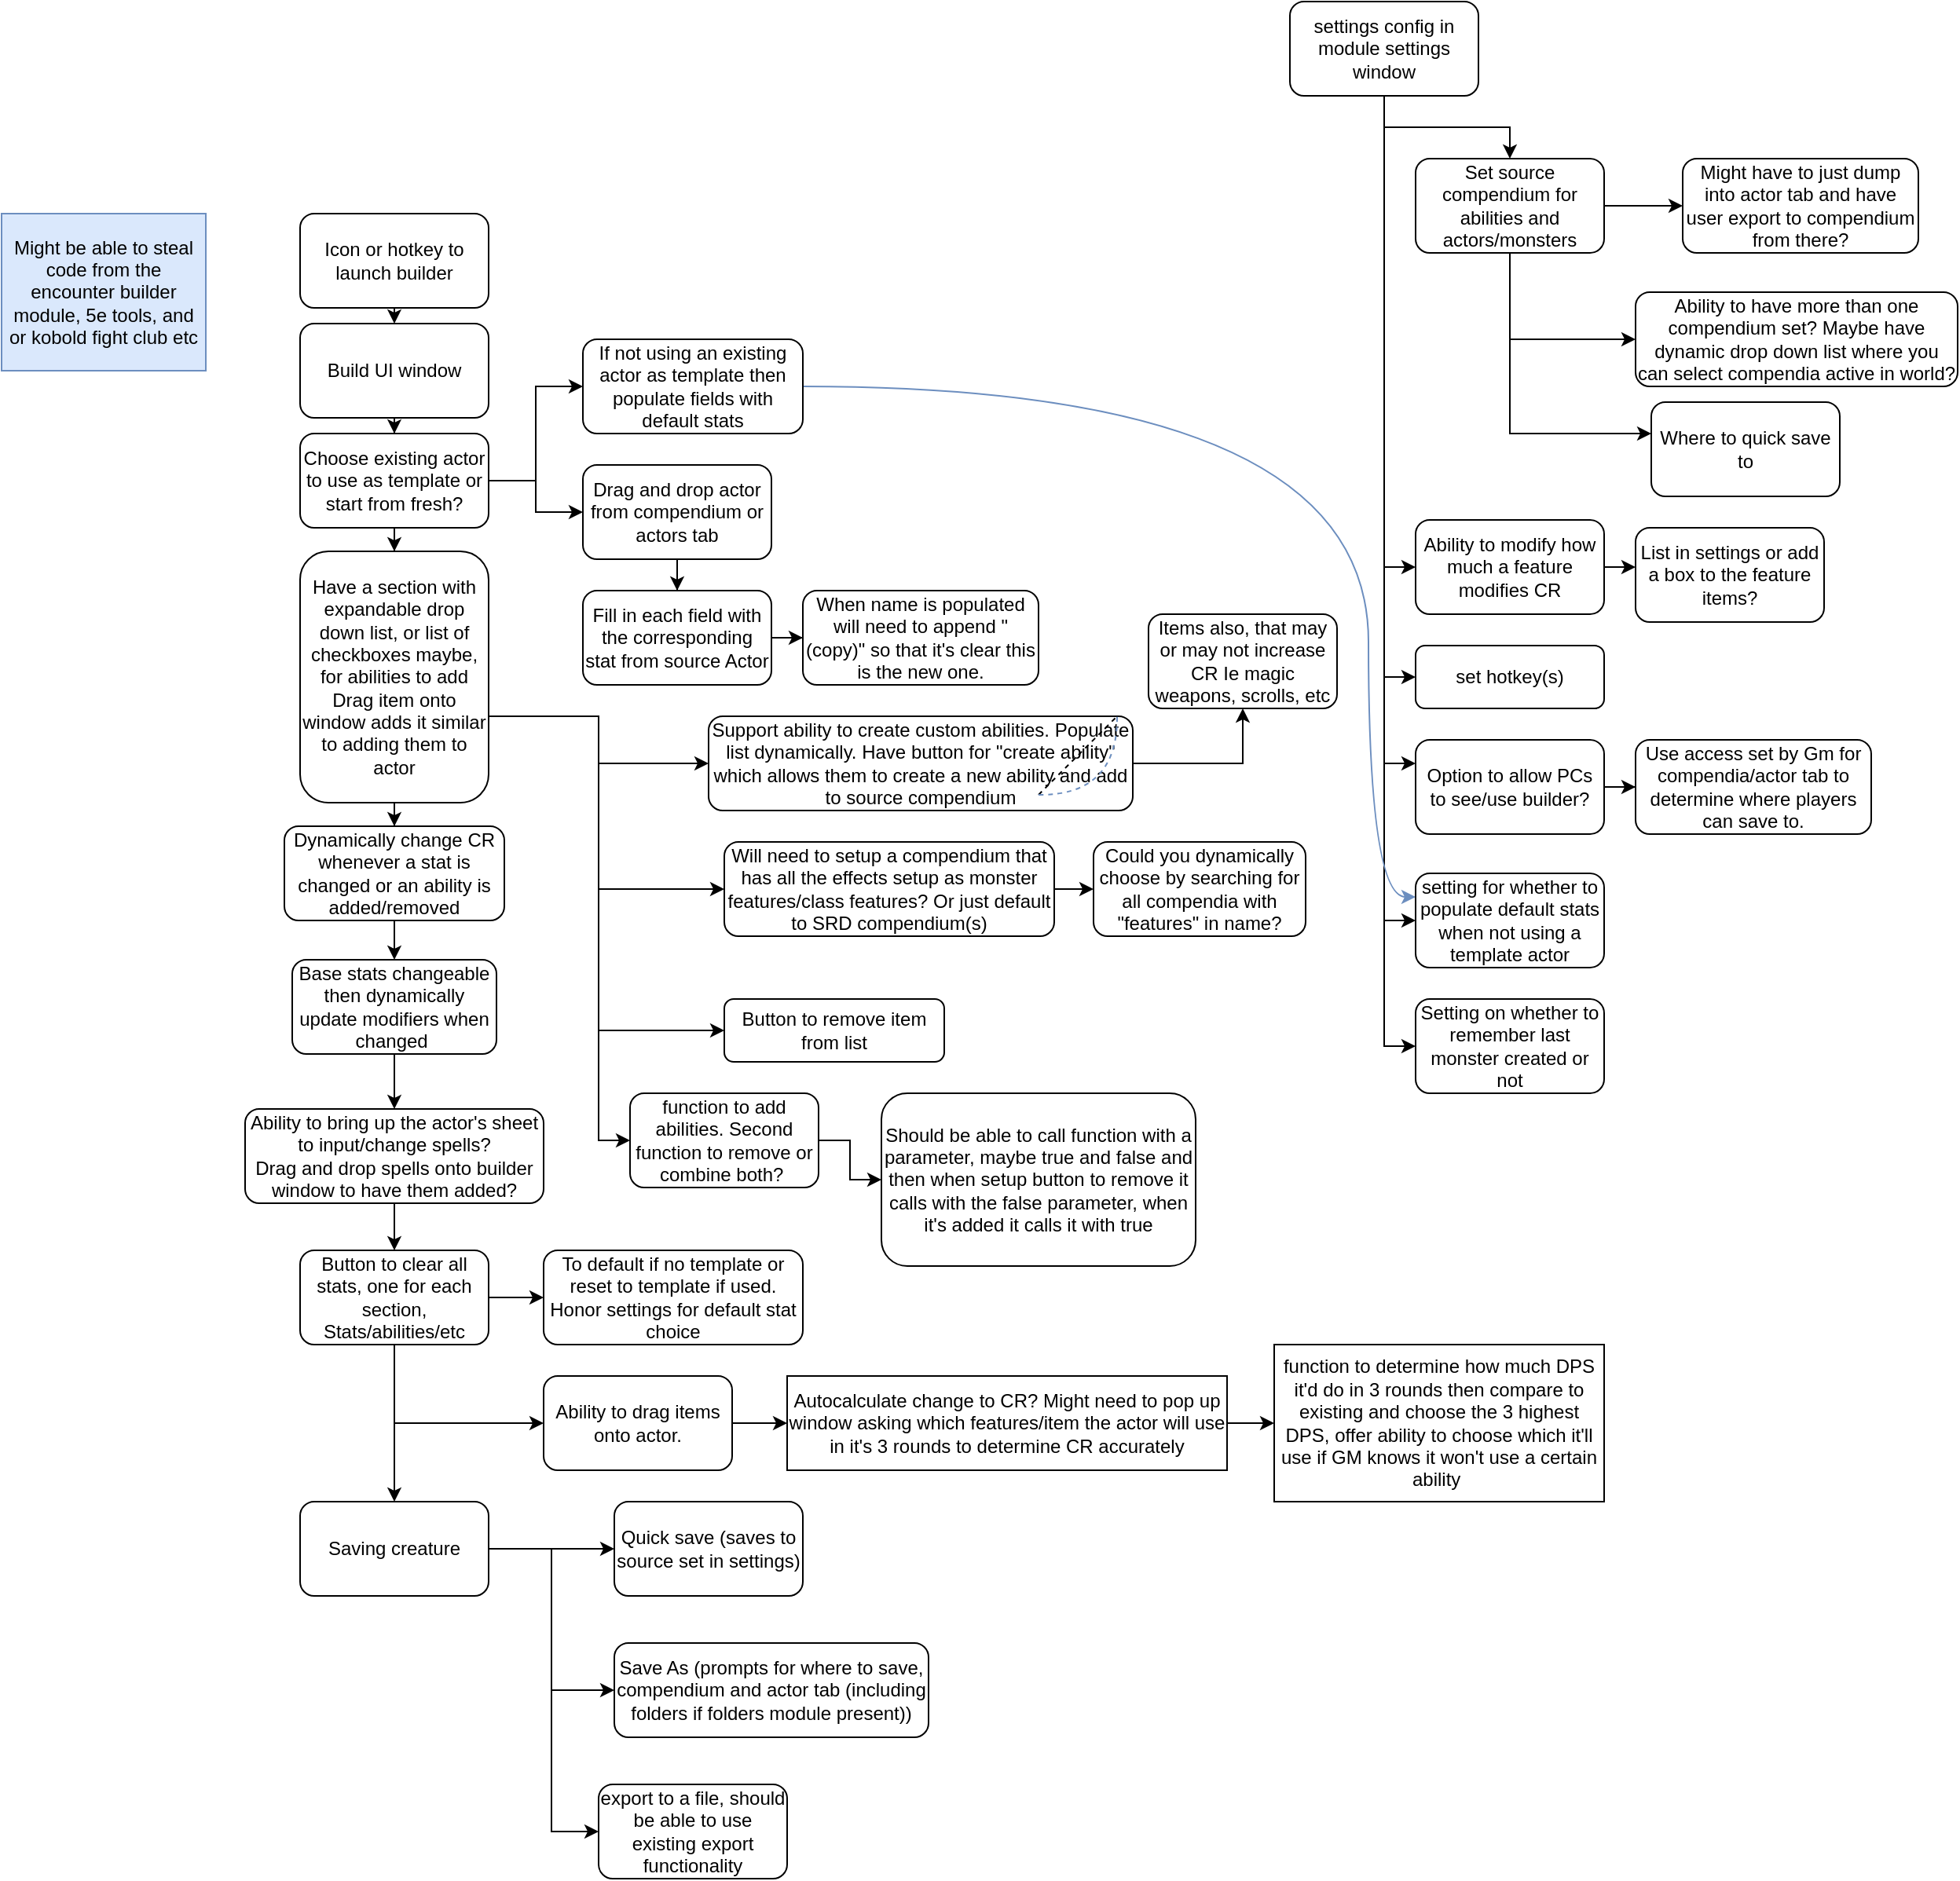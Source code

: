 <mxfile version="20.3.3" type="device"><diagram id="6a731a19-8d31-9384-78a2-239565b7b9f0" name="Page-1"><mxGraphModel dx="1421" dy="1621" grid="1" gridSize="10" guides="1" tooltips="1" connect="1" arrows="1" fold="1" page="1" pageScale="1" pageWidth="1169" pageHeight="827" background="none" math="0" shadow="0"><root><mxCell id="0"/><mxCell id="1" parent="0"/><mxCell id="ydCGJR4jSytaLRMIpqQs-77" style="edgeStyle=orthogonalEdgeStyle;rounded=0;orthogonalLoop=1;jettySize=auto;html=1;exitX=0.5;exitY=1;exitDx=0;exitDy=0;entryX=0.5;entryY=0;entryDx=0;entryDy=0;" parent="1" source="ydCGJR4jSytaLRMIpqQs-55" target="ydCGJR4jSytaLRMIpqQs-57" edge="1"><mxGeometry relative="1" as="geometry"/></mxCell><mxCell id="ydCGJR4jSytaLRMIpqQs-55" value="Icon or hotkey to launch builder" style="rounded=1;whiteSpace=wrap;html=1;" parent="1" vertex="1"><mxGeometry x="230" y="40" width="120" height="60" as="geometry"/></mxCell><mxCell id="ydCGJR4jSytaLRMIpqQs-74" value="" style="edgeStyle=orthogonalEdgeStyle;rounded=0;orthogonalLoop=1;jettySize=auto;html=1;" parent="1" source="ydCGJR4jSytaLRMIpqQs-56" target="ydCGJR4jSytaLRMIpqQs-73" edge="1"><mxGeometry relative="1" as="geometry"/></mxCell><mxCell id="ydCGJR4jSytaLRMIpqQs-92" value="" style="edgeStyle=orthogonalEdgeStyle;rounded=0;orthogonalLoop=1;jettySize=auto;html=1;" parent="1" source="ydCGJR4jSytaLRMIpqQs-56" target="ydCGJR4jSytaLRMIpqQs-91" edge="1"><mxGeometry relative="1" as="geometry"><Array as="points"><mxPoint x="920" y="165"/><mxPoint x="920" y="165"/></Array></mxGeometry></mxCell><mxCell id="ydCGJR4jSytaLRMIpqQs-98" value="" style="edgeStyle=orthogonalEdgeStyle;rounded=0;orthogonalLoop=1;jettySize=auto;html=1;" parent="1" source="ydCGJR4jSytaLRMIpqQs-56" target="ydCGJR4jSytaLRMIpqQs-97" edge="1"><mxGeometry relative="1" as="geometry"><Array as="points"><mxPoint x="920" y="390"/></Array></mxGeometry></mxCell><mxCell id="ydCGJR4jSytaLRMIpqQs-100" value="" style="edgeStyle=orthogonalEdgeStyle;rounded=0;orthogonalLoop=1;jettySize=auto;html=1;" parent="1" source="ydCGJR4jSytaLRMIpqQs-56" target="ydCGJR4jSytaLRMIpqQs-99" edge="1"><mxGeometry relative="1" as="geometry"><Array as="points"><mxPoint x="920" y="265"/></Array></mxGeometry></mxCell><mxCell id="ydCGJR4jSytaLRMIpqQs-112" style="edgeStyle=orthogonalEdgeStyle;rounded=0;orthogonalLoop=1;jettySize=auto;html=1;entryX=0;entryY=0.5;entryDx=0;entryDy=0;" parent="1" source="ydCGJR4jSytaLRMIpqQs-56" target="ydCGJR4jSytaLRMIpqQs-103" edge="1"><mxGeometry relative="1" as="geometry"/></mxCell><mxCell id="ydCGJR4jSytaLRMIpqQs-113" style="edgeStyle=orthogonalEdgeStyle;rounded=0;orthogonalLoop=1;jettySize=auto;html=1;entryX=0;entryY=0.5;entryDx=0;entryDy=0;" parent="1" source="ydCGJR4jSytaLRMIpqQs-56" target="ydCGJR4jSytaLRMIpqQs-105" edge="1"><mxGeometry relative="1" as="geometry"/></mxCell><mxCell id="ydCGJR4jSytaLRMIpqQs-56" value="settings config in module settings window" style="rounded=1;whiteSpace=wrap;html=1;" parent="1" vertex="1"><mxGeometry x="860" y="-95" width="120" height="60" as="geometry"/></mxCell><mxCell id="ydCGJR4jSytaLRMIpqQs-78" style="edgeStyle=orthogonalEdgeStyle;rounded=0;orthogonalLoop=1;jettySize=auto;html=1;exitX=0.5;exitY=1;exitDx=0;exitDy=0;" parent="1" source="ydCGJR4jSytaLRMIpqQs-57" target="ydCGJR4jSytaLRMIpqQs-58" edge="1"><mxGeometry relative="1" as="geometry"/></mxCell><mxCell id="ydCGJR4jSytaLRMIpqQs-57" value="Build UI window" style="rounded=1;whiteSpace=wrap;html=1;" parent="1" vertex="1"><mxGeometry x="230" y="110" width="120" height="60" as="geometry"/></mxCell><mxCell id="ydCGJR4jSytaLRMIpqQs-63" style="edgeStyle=orthogonalEdgeStyle;rounded=0;orthogonalLoop=1;jettySize=auto;html=1;exitX=1;exitY=0.5;exitDx=0;exitDy=0;entryX=0;entryY=0.5;entryDx=0;entryDy=0;" parent="1" source="ydCGJR4jSytaLRMIpqQs-58" target="ydCGJR4jSytaLRMIpqQs-62" edge="1"><mxGeometry relative="1" as="geometry"/></mxCell><mxCell id="ydCGJR4jSytaLRMIpqQs-64" style="edgeStyle=orthogonalEdgeStyle;rounded=0;orthogonalLoop=1;jettySize=auto;html=1;entryX=0;entryY=0.5;entryDx=0;entryDy=0;" parent="1" source="ydCGJR4jSytaLRMIpqQs-58" target="ydCGJR4jSytaLRMIpqQs-61" edge="1"><mxGeometry relative="1" as="geometry"/></mxCell><mxCell id="ydCGJR4jSytaLRMIpqQs-68" value="" style="edgeStyle=orthogonalEdgeStyle;rounded=0;orthogonalLoop=1;jettySize=auto;html=1;" parent="1" source="ydCGJR4jSytaLRMIpqQs-58" target="ydCGJR4jSytaLRMIpqQs-67" edge="1"><mxGeometry relative="1" as="geometry"/></mxCell><mxCell id="ydCGJR4jSytaLRMIpqQs-58" value="Choose existing actor to use as template or start from fresh?&lt;br&gt;" style="rounded=1;whiteSpace=wrap;html=1;" parent="1" vertex="1"><mxGeometry x="230" y="180" width="120" height="60" as="geometry"/></mxCell><mxCell id="ydCGJR4jSytaLRMIpqQs-66" value="" style="edgeStyle=orthogonalEdgeStyle;rounded=0;orthogonalLoop=1;jettySize=auto;html=1;" parent="1" source="ydCGJR4jSytaLRMIpqQs-61" target="ydCGJR4jSytaLRMIpqQs-65" edge="1"><mxGeometry relative="1" as="geometry"/></mxCell><mxCell id="ydCGJR4jSytaLRMIpqQs-61" value="Drag and drop actor from compendium or actors tab" style="rounded=1;whiteSpace=wrap;html=1;" parent="1" vertex="1"><mxGeometry x="410" y="200" width="120" height="60" as="geometry"/></mxCell><mxCell id="e0mftoqj_Y3AhKpNLrFa-6" style="edgeStyle=orthogonalEdgeStyle;curved=1;rounded=0;orthogonalLoop=1;jettySize=auto;html=1;entryX=0;entryY=0.25;entryDx=0;entryDy=0;fillColor=#dae8fc;strokeColor=#6c8ebf;" edge="1" parent="1" source="ydCGJR4jSytaLRMIpqQs-62" target="ydCGJR4jSytaLRMIpqQs-103"><mxGeometry relative="1" as="geometry"><Array as="points"><mxPoint x="910" y="150"/><mxPoint x="910" y="475"/></Array></mxGeometry></mxCell><mxCell id="ydCGJR4jSytaLRMIpqQs-62" value="If not using an existing actor as template then populate fields with default stats" style="rounded=1;whiteSpace=wrap;html=1;" parent="1" vertex="1"><mxGeometry x="410" y="120" width="140" height="60" as="geometry"/></mxCell><mxCell id="ydCGJR4jSytaLRMIpqQs-85" value="" style="edgeStyle=orthogonalEdgeStyle;rounded=0;orthogonalLoop=1;jettySize=auto;html=1;" parent="1" source="ydCGJR4jSytaLRMIpqQs-65" target="ydCGJR4jSytaLRMIpqQs-84" edge="1"><mxGeometry relative="1" as="geometry"/></mxCell><mxCell id="ydCGJR4jSytaLRMIpqQs-65" value="Fill in each field with the corresponding stat from source Actor" style="whiteSpace=wrap;html=1;rounded=1;" parent="1" vertex="1"><mxGeometry x="410" y="280" width="120" height="60" as="geometry"/></mxCell><mxCell id="ydCGJR4jSytaLRMIpqQs-70" value="" style="edgeStyle=orthogonalEdgeStyle;rounded=0;orthogonalLoop=1;jettySize=auto;html=1;" parent="1" source="ydCGJR4jSytaLRMIpqQs-67" target="ydCGJR4jSytaLRMIpqQs-69" edge="1"><mxGeometry relative="1" as="geometry"><Array as="points"><mxPoint x="420" y="360"/></Array></mxGeometry></mxCell><mxCell id="ydCGJR4jSytaLRMIpqQs-72" value="" style="edgeStyle=orthogonalEdgeStyle;rounded=0;orthogonalLoop=1;jettySize=auto;html=1;" parent="1" source="ydCGJR4jSytaLRMIpqQs-67" target="ydCGJR4jSytaLRMIpqQs-71" edge="1"><mxGeometry relative="1" as="geometry"><Array as="points"><mxPoint x="420" y="360"/><mxPoint x="420" y="390"/></Array></mxGeometry></mxCell><mxCell id="ydCGJR4jSytaLRMIpqQs-80" value="" style="edgeStyle=orthogonalEdgeStyle;rounded=0;orthogonalLoop=1;jettySize=auto;html=1;" parent="1" source="ydCGJR4jSytaLRMIpqQs-67" target="ydCGJR4jSytaLRMIpqQs-79" edge="1"><mxGeometry relative="1" as="geometry"><Array as="points"><mxPoint x="420" y="360"/></Array></mxGeometry></mxCell><mxCell id="ydCGJR4jSytaLRMIpqQs-83" style="edgeStyle=orthogonalEdgeStyle;rounded=0;orthogonalLoop=1;jettySize=auto;html=1;" parent="1" source="ydCGJR4jSytaLRMIpqQs-67" target="ydCGJR4jSytaLRMIpqQs-81" edge="1"><mxGeometry relative="1" as="geometry"/></mxCell><mxCell id="ydCGJR4jSytaLRMIpqQs-131" value="" style="edgeStyle=orthogonalEdgeStyle;rounded=0;orthogonalLoop=1;jettySize=auto;html=1;" parent="1" source="ydCGJR4jSytaLRMIpqQs-67" target="ydCGJR4jSytaLRMIpqQs-130" edge="1"><mxGeometry relative="1" as="geometry"><Array as="points"><mxPoint x="420" y="360"/><mxPoint x="420" y="630"/></Array></mxGeometry></mxCell><mxCell id="ydCGJR4jSytaLRMIpqQs-67" value="Have a section with expandable drop down list, or list of checkboxes maybe, for abilities to add&lt;br&gt;Drag item onto window adds it similar to adding them to actor" style="whiteSpace=wrap;html=1;rounded=1;" parent="1" vertex="1"><mxGeometry x="230" y="255" width="120" height="160" as="geometry"/></mxCell><mxCell id="ydCGJR4jSytaLRMIpqQs-96" value="" style="edgeStyle=orthogonalEdgeStyle;rounded=0;orthogonalLoop=1;jettySize=auto;html=1;" parent="1" source="ydCGJR4jSytaLRMIpqQs-69" target="ydCGJR4jSytaLRMIpqQs-95" edge="1"><mxGeometry relative="1" as="geometry"/></mxCell><mxCell id="ydCGJR4jSytaLRMIpqQs-69" value="Will need to setup a compendium that has all the effects setup as monster features/class features? Or just default to SRD compendium(s)" style="whiteSpace=wrap;html=1;rounded=1;" parent="1" vertex="1"><mxGeometry x="500" y="440" width="210" height="60" as="geometry"/></mxCell><mxCell id="QPmeWXDX6HMv1CQ8vQM3-5" value="" style="edgeStyle=orthogonalEdgeStyle;rounded=0;orthogonalLoop=1;jettySize=auto;html=1;" parent="1" source="ydCGJR4jSytaLRMIpqQs-71" target="QPmeWXDX6HMv1CQ8vQM3-4" edge="1"><mxGeometry relative="1" as="geometry"/></mxCell><mxCell id="ydCGJR4jSytaLRMIpqQs-71" value="Support ability to create custom abilities. Populate list dynamically. Have button for &quot;create ability&quot; which allows them to create a new ability and add to source compendium" style="whiteSpace=wrap;html=1;rounded=1;" parent="1" vertex="1"><mxGeometry x="490" y="360" width="270" height="60" as="geometry"/></mxCell><mxCell id="ydCGJR4jSytaLRMIpqQs-94" value="" style="edgeStyle=orthogonalEdgeStyle;rounded=0;orthogonalLoop=1;jettySize=auto;html=1;entryX=0;entryY=0.5;entryDx=0;entryDy=0;" parent="1" source="ydCGJR4jSytaLRMIpqQs-73" target="ydCGJR4jSytaLRMIpqQs-93" edge="1"><mxGeometry relative="1" as="geometry"><mxPoint x="1230" y="75" as="targetPoint"/></mxGeometry></mxCell><mxCell id="ydCGJR4jSytaLRMIpqQs-115" style="edgeStyle=orthogonalEdgeStyle;rounded=0;orthogonalLoop=1;jettySize=auto;html=1;entryX=0;entryY=0.5;entryDx=0;entryDy=0;" parent="1" source="ydCGJR4jSytaLRMIpqQs-73" target="ydCGJR4jSytaLRMIpqQs-75" edge="1"><mxGeometry relative="1" as="geometry"><mxPoint x="1060" y="130" as="targetPoint"/><Array as="points"><mxPoint x="1000" y="120"/><mxPoint x="1080" y="120"/></Array></mxGeometry></mxCell><mxCell id="ydCGJR4jSytaLRMIpqQs-127" value="" style="edgeStyle=orthogonalEdgeStyle;rounded=0;orthogonalLoop=1;jettySize=auto;html=1;" parent="1" source="ydCGJR4jSytaLRMIpqQs-73" target="ydCGJR4jSytaLRMIpqQs-126" edge="1"><mxGeometry relative="1" as="geometry"><Array as="points"><mxPoint x="1000" y="180"/></Array></mxGeometry></mxCell><mxCell id="ydCGJR4jSytaLRMIpqQs-73" value="Set source compendium for abilities and actors/monsters" style="whiteSpace=wrap;html=1;rounded=1;" parent="1" vertex="1"><mxGeometry x="940" y="5" width="120" height="60" as="geometry"/></mxCell><mxCell id="ydCGJR4jSytaLRMIpqQs-75" value="Ability to have more than one compendium set? Maybe have dynamic drop down list where you can select compendia active in world?" style="whiteSpace=wrap;html=1;rounded=1;" parent="1" vertex="1"><mxGeometry x="1080" y="90" width="205" height="60" as="geometry"/></mxCell><mxCell id="ydCGJR4jSytaLRMIpqQs-79" value="Button to remove item from list" style="whiteSpace=wrap;html=1;rounded=1;" parent="1" vertex="1"><mxGeometry x="500" y="540" width="140" height="40" as="geometry"/></mxCell><mxCell id="ydCGJR4jSytaLRMIpqQs-87" value="" style="edgeStyle=orthogonalEdgeStyle;rounded=0;orthogonalLoop=1;jettySize=auto;html=1;" parent="1" source="ydCGJR4jSytaLRMIpqQs-81" target="ydCGJR4jSytaLRMIpqQs-86" edge="1"><mxGeometry relative="1" as="geometry"/></mxCell><mxCell id="ydCGJR4jSytaLRMIpqQs-81" value="Dynamically change CR whenever a stat is changed or an ability is added/removed" style="whiteSpace=wrap;html=1;rounded=1;" parent="1" vertex="1"><mxGeometry x="220" y="430" width="140" height="60" as="geometry"/></mxCell><mxCell id="ydCGJR4jSytaLRMIpqQs-84" value="When name is populated will need to append &quot;(copy)&quot; so that it's clear this is the new one." style="whiteSpace=wrap;html=1;rounded=1;" parent="1" vertex="1"><mxGeometry x="550" y="280" width="150" height="60" as="geometry"/></mxCell><mxCell id="ydCGJR4jSytaLRMIpqQs-89" value="" style="edgeStyle=orthogonalEdgeStyle;rounded=0;orthogonalLoop=1;jettySize=auto;html=1;" parent="1" source="ydCGJR4jSytaLRMIpqQs-86" target="ydCGJR4jSytaLRMIpqQs-88" edge="1"><mxGeometry relative="1" as="geometry"/></mxCell><mxCell id="ydCGJR4jSytaLRMIpqQs-86" value="Base stats changeable then dynamically update modifiers when changed&amp;nbsp;" style="whiteSpace=wrap;html=1;rounded=1;" parent="1" vertex="1"><mxGeometry x="225" y="515" width="130" height="60" as="geometry"/></mxCell><mxCell id="ydCGJR4jSytaLRMIpqQs-108" value="" style="edgeStyle=orthogonalEdgeStyle;rounded=0;orthogonalLoop=1;jettySize=auto;html=1;" parent="1" source="ydCGJR4jSytaLRMIpqQs-88" target="ydCGJR4jSytaLRMIpqQs-107" edge="1"><mxGeometry relative="1" as="geometry"/></mxCell><mxCell id="ydCGJR4jSytaLRMIpqQs-88" value="Ability to bring up the actor's sheet to input/change spells?&lt;br&gt;Drag and drop spells onto builder window to have them added?" style="whiteSpace=wrap;html=1;rounded=1;" parent="1" vertex="1"><mxGeometry x="195" y="610" width="190" height="60" as="geometry"/></mxCell><mxCell id="ydCGJR4jSytaLRMIpqQs-90" value="Might be able to steal code from the encounter builder module, 5e tools, and or kobold fight club etc" style="rounded=0;whiteSpace=wrap;html=1;fillColor=#dae8fc;strokeColor=#6c8ebf;" parent="1" vertex="1"><mxGeometry x="40" y="40" width="130" height="100" as="geometry"/></mxCell><mxCell id="ydCGJR4jSytaLRMIpqQs-91" value="set hotkey(s)" style="whiteSpace=wrap;html=1;rounded=1;" parent="1" vertex="1"><mxGeometry x="940" y="315" width="120" height="40" as="geometry"/></mxCell><mxCell id="ydCGJR4jSytaLRMIpqQs-93" value="Might have to just dump into actor tab and have user export to compendium from there?" style="whiteSpace=wrap;html=1;rounded=1;" parent="1" vertex="1"><mxGeometry x="1110" y="5" width="150" height="60" as="geometry"/></mxCell><mxCell id="ydCGJR4jSytaLRMIpqQs-95" value="Could you dynamically choose by searching for all compendia with &quot;features&quot; in name?" style="whiteSpace=wrap;html=1;rounded=1;" parent="1" vertex="1"><mxGeometry x="735" y="440" width="135" height="60" as="geometry"/></mxCell><mxCell id="ydCGJR4jSytaLRMIpqQs-129" value="" style="edgeStyle=orthogonalEdgeStyle;rounded=0;orthogonalLoop=1;jettySize=auto;html=1;" parent="1" source="ydCGJR4jSytaLRMIpqQs-97" target="ydCGJR4jSytaLRMIpqQs-128" edge="1"><mxGeometry relative="1" as="geometry"/></mxCell><mxCell id="ydCGJR4jSytaLRMIpqQs-97" value="Option to allow PCs to see/use builder?" style="whiteSpace=wrap;html=1;rounded=1;" parent="1" vertex="1"><mxGeometry x="940" y="375" width="120" height="60" as="geometry"/></mxCell><mxCell id="ydCGJR4jSytaLRMIpqQs-102" value="" style="edgeStyle=orthogonalEdgeStyle;rounded=0;orthogonalLoop=1;jettySize=auto;html=1;" parent="1" source="ydCGJR4jSytaLRMIpqQs-99" edge="1"><mxGeometry relative="1" as="geometry"><mxPoint x="1080" y="265" as="targetPoint"/></mxGeometry></mxCell><mxCell id="ydCGJR4jSytaLRMIpqQs-99" value="Ability to modify how much a feature modifies CR" style="whiteSpace=wrap;html=1;rounded=1;" parent="1" vertex="1"><mxGeometry x="940" y="235" width="120" height="60" as="geometry"/></mxCell><mxCell id="ydCGJR4jSytaLRMIpqQs-101" value="List in settings or add a box to the feature items?" style="whiteSpace=wrap;html=1;rounded=1;" parent="1" vertex="1"><mxGeometry x="1080" y="240" width="120" height="60" as="geometry"/></mxCell><mxCell id="ydCGJR4jSytaLRMIpqQs-103" value="setting for whether to populate default stats when not using a template actor" style="whiteSpace=wrap;html=1;rounded=1;" parent="1" vertex="1"><mxGeometry x="940" y="460" width="120" height="60" as="geometry"/></mxCell><mxCell id="ydCGJR4jSytaLRMIpqQs-105" value="Setting on whether to remember last monster created or not" style="whiteSpace=wrap;html=1;rounded=1;" parent="1" vertex="1"><mxGeometry x="940" y="540" width="120" height="60" as="geometry"/></mxCell><mxCell id="ydCGJR4jSytaLRMIpqQs-110" value="" style="edgeStyle=orthogonalEdgeStyle;rounded=0;orthogonalLoop=1;jettySize=auto;html=1;" parent="1" source="ydCGJR4jSytaLRMIpqQs-107" target="ydCGJR4jSytaLRMIpqQs-109" edge="1"><mxGeometry relative="1" as="geometry"/></mxCell><mxCell id="ydCGJR4jSytaLRMIpqQs-119" value="" style="edgeStyle=orthogonalEdgeStyle;rounded=0;orthogonalLoop=1;jettySize=auto;html=1;" parent="1" source="ydCGJR4jSytaLRMIpqQs-107" target="ydCGJR4jSytaLRMIpqQs-118" edge="1"><mxGeometry relative="1" as="geometry"/></mxCell><mxCell id="QPmeWXDX6HMv1CQ8vQM3-2" value="" style="edgeStyle=orthogonalEdgeStyle;rounded=0;orthogonalLoop=1;jettySize=auto;html=1;" parent="1" source="ydCGJR4jSytaLRMIpqQs-107" target="QPmeWXDX6HMv1CQ8vQM3-1" edge="1"><mxGeometry relative="1" as="geometry"><Array as="points"><mxPoint x="290" y="810"/></Array></mxGeometry></mxCell><mxCell id="ydCGJR4jSytaLRMIpqQs-107" value="Button to clear all stats, one for each section, Stats/abilities/etc" style="whiteSpace=wrap;html=1;rounded=1;" parent="1" vertex="1"><mxGeometry x="230" y="700" width="120" height="60" as="geometry"/></mxCell><mxCell id="ydCGJR4jSytaLRMIpqQs-109" value="To default if no template or reset to template if used. Honor settings for default stat choice" style="whiteSpace=wrap;html=1;rounded=1;" parent="1" vertex="1"><mxGeometry x="385" y="700" width="165" height="60" as="geometry"/></mxCell><mxCell id="ydCGJR4jSytaLRMIpqQs-121" value="" style="edgeStyle=orthogonalEdgeStyle;rounded=0;orthogonalLoop=1;jettySize=auto;html=1;entryX=0;entryY=0.5;entryDx=0;entryDy=0;" parent="1" source="ydCGJR4jSytaLRMIpqQs-118" target="ydCGJR4jSytaLRMIpqQs-124" edge="1"><mxGeometry relative="1" as="geometry"><mxPoint x="380" y="890" as="targetPoint"/></mxGeometry></mxCell><mxCell id="ydCGJR4jSytaLRMIpqQs-123" value="" style="edgeStyle=orthogonalEdgeStyle;rounded=0;orthogonalLoop=1;jettySize=auto;html=1;" parent="1" source="ydCGJR4jSytaLRMIpqQs-118" target="ydCGJR4jSytaLRMIpqQs-122" edge="1"><mxGeometry relative="1" as="geometry"><Array as="points"><mxPoint x="370" y="890"/><mxPoint x="370" y="890"/></Array></mxGeometry></mxCell><mxCell id="e0mftoqj_Y3AhKpNLrFa-8" value="" style="edgeStyle=orthogonalEdgeStyle;rounded=0;orthogonalLoop=1;jettySize=auto;html=1;" edge="1" parent="1" source="ydCGJR4jSytaLRMIpqQs-118" target="e0mftoqj_Y3AhKpNLrFa-7"><mxGeometry relative="1" as="geometry"><Array as="points"><mxPoint x="390" y="890"/><mxPoint x="390" y="1070"/></Array></mxGeometry></mxCell><mxCell id="ydCGJR4jSytaLRMIpqQs-118" value="Saving creature" style="whiteSpace=wrap;html=1;rounded=1;" parent="1" vertex="1"><mxGeometry x="230" y="860" width="120" height="60" as="geometry"/></mxCell><mxCell id="ydCGJR4jSytaLRMIpqQs-122" value="Quick save (saves to source set in settings)" style="whiteSpace=wrap;html=1;rounded=1;" parent="1" vertex="1"><mxGeometry x="430" y="860" width="120" height="60" as="geometry"/></mxCell><mxCell id="ydCGJR4jSytaLRMIpqQs-124" value="Save As (prompts for where to save, compendium and actor tab (including folders if folders module present))" style="whiteSpace=wrap;html=1;rounded=1;" parent="1" vertex="1"><mxGeometry x="430" y="950" width="200" height="60" as="geometry"/></mxCell><mxCell id="ydCGJR4jSytaLRMIpqQs-126" value="Where to quick save to" style="whiteSpace=wrap;html=1;rounded=1;" parent="1" vertex="1"><mxGeometry x="1090" y="160" width="120" height="60" as="geometry"/></mxCell><mxCell id="ydCGJR4jSytaLRMIpqQs-128" value="Use access set by Gm for compendia/actor tab to determine where players can save to." style="whiteSpace=wrap;html=1;rounded=1;" parent="1" vertex="1"><mxGeometry x="1080" y="375" width="150" height="60" as="geometry"/></mxCell><mxCell id="ydCGJR4jSytaLRMIpqQs-133" value="" style="edgeStyle=orthogonalEdgeStyle;rounded=0;orthogonalLoop=1;jettySize=auto;html=1;" parent="1" source="ydCGJR4jSytaLRMIpqQs-130" target="ydCGJR4jSytaLRMIpqQs-132" edge="1"><mxGeometry relative="1" as="geometry"/></mxCell><mxCell id="ydCGJR4jSytaLRMIpqQs-130" value="function to add abilities. Second function to remove or combine both?&amp;nbsp;" style="whiteSpace=wrap;html=1;rounded=1;" parent="1" vertex="1"><mxGeometry x="440" y="600" width="120" height="60" as="geometry"/></mxCell><mxCell id="ydCGJR4jSytaLRMIpqQs-132" value="Should be able to call function with a parameter, maybe true and false and then when setup button to remove it calls with the false parameter, when it's added it calls it with true" style="whiteSpace=wrap;html=1;rounded=1;" parent="1" vertex="1"><mxGeometry x="600" y="600" width="200" height="110" as="geometry"/></mxCell><mxCell id="QPmeWXDX6HMv1CQ8vQM3-7" style="edgeStyle=orthogonalEdgeStyle;rounded=0;orthogonalLoop=1;jettySize=auto;html=1;" parent="1" source="QPmeWXDX6HMv1CQ8vQM3-1" target="QPmeWXDX6HMv1CQ8vQM3-6" edge="1"><mxGeometry relative="1" as="geometry"/></mxCell><mxCell id="QPmeWXDX6HMv1CQ8vQM3-1" value="Ability to drag items onto actor." style="whiteSpace=wrap;html=1;rounded=1;" parent="1" vertex="1"><mxGeometry x="385" y="780" width="120" height="60" as="geometry"/></mxCell><mxCell id="QPmeWXDX6HMv1CQ8vQM3-4" value="Items also, that may or may not increase CR Ie magic weapons, scrolls, etc" style="whiteSpace=wrap;html=1;rounded=1;" parent="1" vertex="1"><mxGeometry x="770" y="295" width="120" height="60" as="geometry"/></mxCell><mxCell id="QPmeWXDX6HMv1CQ8vQM3-9" value="" style="edgeStyle=orthogonalEdgeStyle;rounded=0;orthogonalLoop=1;jettySize=auto;html=1;" parent="1" source="QPmeWXDX6HMv1CQ8vQM3-6" target="QPmeWXDX6HMv1CQ8vQM3-8" edge="1"><mxGeometry relative="1" as="geometry"/></mxCell><mxCell id="QPmeWXDX6HMv1CQ8vQM3-6" value="Autocalculate change to CR? Might need to pop up window asking which features/item the actor will use in it's 3 rounds to determine CR accurately" style="rounded=0;whiteSpace=wrap;html=1;" parent="1" vertex="1"><mxGeometry x="540" y="780" width="280" height="60" as="geometry"/></mxCell><mxCell id="QPmeWXDX6HMv1CQ8vQM3-8" value="function to determine how much DPS it'd do in 3 rounds then compare to existing and choose the 3 highest DPS, offer ability to choose which it'll use if GM knows it won't use a certain ability&amp;nbsp;" style="whiteSpace=wrap;html=1;rounded=0;" parent="1" vertex="1"><mxGeometry x="850" y="760" width="210" height="100" as="geometry"/></mxCell><mxCell id="e0mftoqj_Y3AhKpNLrFa-3" value="" style="endArrow=none;dashed=1;html=1;rounded=0;" edge="1" parent="1"><mxGeometry width="50" height="50" relative="1" as="geometry"><mxPoint x="700" y="410" as="sourcePoint"/><mxPoint x="750" y="360" as="targetPoint"/></mxGeometry></mxCell><mxCell id="e0mftoqj_Y3AhKpNLrFa-5" value="" style="endArrow=none;dashed=1;html=1;rounded=0;fillColor=#dae8fc;strokeColor=#6c8ebf;edgeStyle=orthogonalEdgeStyle;curved=1;" edge="1" parent="1"><mxGeometry width="50" height="50" relative="1" as="geometry"><mxPoint x="700" y="410" as="sourcePoint"/><mxPoint x="750" y="360" as="targetPoint"/></mxGeometry></mxCell><mxCell id="e0mftoqj_Y3AhKpNLrFa-7" value="export to a file, should be able to use existing export functionality" style="whiteSpace=wrap;html=1;rounded=1;" vertex="1" parent="1"><mxGeometry x="420" y="1040" width="120" height="60" as="geometry"/></mxCell></root></mxGraphModel></diagram></mxfile>